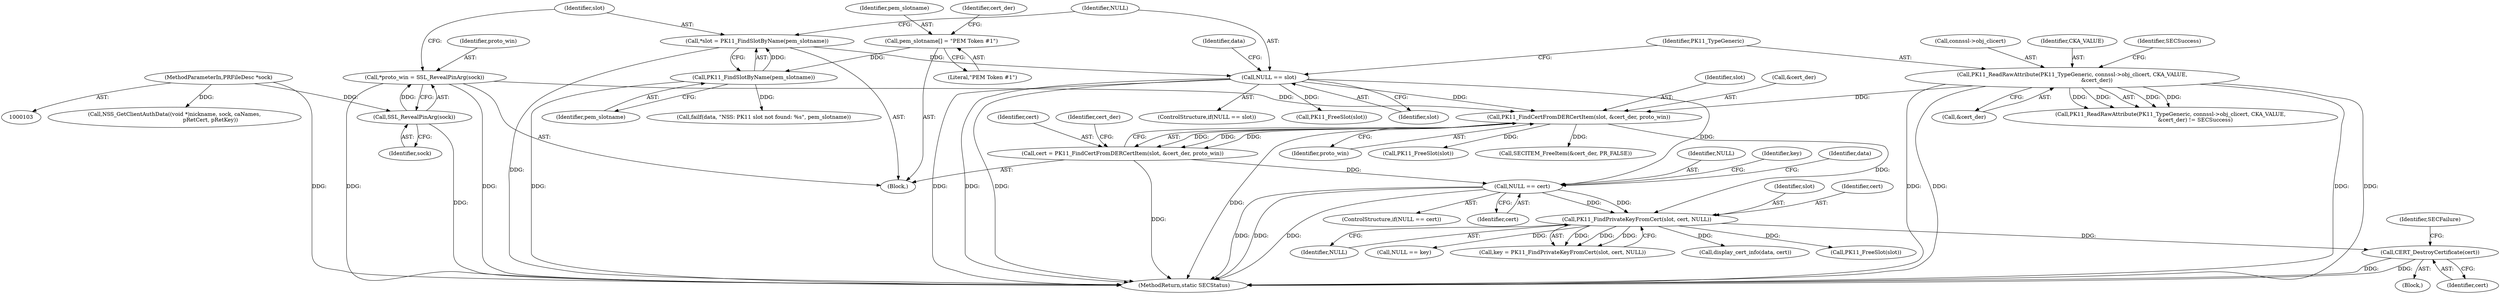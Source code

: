 digraph "0_curl_curl-7_50_2~32@pointer" {
"1000221" [label="(Call,CERT_DestroyCertificate(cert))"];
"1000207" [label="(Call,PK11_FindPrivateKeyFromCert(slot, cert, NULL))"];
"1000184" [label="(Call,PK11_FindCertFromDERCertItem(slot, &cert_der, proto_win))"];
"1000153" [label="(Call,NULL == slot)"];
"1000148" [label="(Call,*slot = PK11_FindSlotByName(pem_slotname))"];
"1000150" [label="(Call,PK11_FindSlotByName(pem_slotname))"];
"1000134" [label="(Call,pem_slotname[] = \"PEM Token #1\")"];
"1000165" [label="(Call,PK11_ReadRawAttribute(PK11_TypeGeneric, connssl->obj_clicert, CKA_VALUE,\n                             &cert_der))"];
"1000141" [label="(Call,*proto_win = SSL_RevealPinArg(sock))"];
"1000143" [label="(Call,SSL_RevealPinArg(sock))"];
"1000105" [label="(MethodParameterIn,PRFileDesc *sock)"];
"1000194" [label="(Call,NULL == cert)"];
"1000182" [label="(Call,cert = PK11_FindCertFromDERCertItem(slot, &cert_der, proto_win))"];
"1000205" [label="(Call,key = PK11_FindPrivateKeyFromCert(slot, cert, NULL))"];
"1000154" [label="(Identifier,NULL)"];
"1000135" [label="(Identifier,pem_slotname)"];
"1000201" [label="(Call,PK11_FreeSlot(slot))"];
"1000142" [label="(Identifier,proto_win)"];
"1000189" [label="(Call,SECITEM_FreeItem(&cert_der, PR_FALSE))"];
"1000148" [label="(Call,*slot = PK11_FindSlotByName(pem_slotname))"];
"1000228" [label="(Call,display_cert_info(data, cert))"];
"1000195" [label="(Identifier,NULL)"];
"1000217" [label="(Block,)"];
"1000185" [label="(Identifier,slot)"];
"1000245" [label="(Call,NSS_GetClientAuthData((void *)nickname, sock, caNames,\n                                          pRetCert, pRetKey))"];
"1000193" [label="(ControlStructure,if(NULL == cert))"];
"1000208" [label="(Identifier,slot)"];
"1000182" [label="(Call,cert = PK11_FindCertFromDERCertItem(slot, &cert_der, proto_win))"];
"1000149" [label="(Identifier,slot)"];
"1000196" [label="(Identifier,cert)"];
"1000155" [label="(Identifier,slot)"];
"1000211" [label="(Call,PK11_FreeSlot(slot))"];
"1000224" [label="(Identifier,SECFailure)"];
"1000139" [label="(Identifier,cert_der)"];
"1000307" [label="(MethodReturn,static SECStatus)"];
"1000171" [label="(Call,&cert_der)"];
"1000166" [label="(Identifier,PK11_TypeGeneric)"];
"1000170" [label="(Identifier,CKA_VALUE)"];
"1000152" [label="(ControlStructure,if(NULL == slot))"];
"1000206" [label="(Identifier,key)"];
"1000209" [label="(Identifier,cert)"];
"1000178" [label="(Call,PK11_FreeSlot(slot))"];
"1000151" [label="(Identifier,pem_slotname)"];
"1000186" [label="(Call,&cert_der)"];
"1000153" [label="(Call,NULL == slot)"];
"1000144" [label="(Identifier,sock)"];
"1000143" [label="(Call,SSL_RevealPinArg(sock))"];
"1000150" [label="(Call,PK11_FindSlotByName(pem_slotname))"];
"1000164" [label="(Call,PK11_ReadRawAttribute(PK11_TypeGeneric, connssl->obj_clicert, CKA_VALUE,\n                             &cert_der) != SECSuccess)"];
"1000173" [label="(Identifier,SECSuccess)"];
"1000222" [label="(Identifier,cert)"];
"1000132" [label="(Block,)"];
"1000207" [label="(Call,PK11_FindPrivateKeyFromCert(slot, cert, NULL))"];
"1000221" [label="(Call,CERT_DestroyCertificate(cert))"];
"1000165" [label="(Call,PK11_ReadRawAttribute(PK11_TypeGeneric, connssl->obj_clicert, CKA_VALUE,\n                             &cert_der))"];
"1000199" [label="(Identifier,data)"];
"1000141" [label="(Call,*proto_win = SSL_RevealPinArg(sock))"];
"1000194" [label="(Call,NULL == cert)"];
"1000105" [label="(MethodParameterIn,PRFileDesc *sock)"];
"1000158" [label="(Identifier,data)"];
"1000184" [label="(Call,PK11_FindCertFromDERCertItem(slot, &cert_der, proto_win))"];
"1000191" [label="(Identifier,cert_der)"];
"1000210" [label="(Identifier,NULL)"];
"1000136" [label="(Literal,\"PEM Token #1\")"];
"1000167" [label="(Call,connssl->obj_clicert)"];
"1000214" [label="(Call,NULL == key)"];
"1000134" [label="(Call,pem_slotname[] = \"PEM Token #1\")"];
"1000157" [label="(Call,failf(data, \"NSS: PK11 slot not found: %s\", pem_slotname))"];
"1000183" [label="(Identifier,cert)"];
"1000188" [label="(Identifier,proto_win)"];
"1000221" -> "1000217"  [label="AST: "];
"1000221" -> "1000222"  [label="CFG: "];
"1000222" -> "1000221"  [label="AST: "];
"1000224" -> "1000221"  [label="CFG: "];
"1000221" -> "1000307"  [label="DDG: "];
"1000221" -> "1000307"  [label="DDG: "];
"1000207" -> "1000221"  [label="DDG: "];
"1000207" -> "1000205"  [label="AST: "];
"1000207" -> "1000210"  [label="CFG: "];
"1000208" -> "1000207"  [label="AST: "];
"1000209" -> "1000207"  [label="AST: "];
"1000210" -> "1000207"  [label="AST: "];
"1000205" -> "1000207"  [label="CFG: "];
"1000207" -> "1000205"  [label="DDG: "];
"1000207" -> "1000205"  [label="DDG: "];
"1000207" -> "1000205"  [label="DDG: "];
"1000184" -> "1000207"  [label="DDG: "];
"1000194" -> "1000207"  [label="DDG: "];
"1000194" -> "1000207"  [label="DDG: "];
"1000207" -> "1000211"  [label="DDG: "];
"1000207" -> "1000214"  [label="DDG: "];
"1000207" -> "1000228"  [label="DDG: "];
"1000184" -> "1000182"  [label="AST: "];
"1000184" -> "1000188"  [label="CFG: "];
"1000185" -> "1000184"  [label="AST: "];
"1000186" -> "1000184"  [label="AST: "];
"1000188" -> "1000184"  [label="AST: "];
"1000182" -> "1000184"  [label="CFG: "];
"1000184" -> "1000307"  [label="DDG: "];
"1000184" -> "1000182"  [label="DDG: "];
"1000184" -> "1000182"  [label="DDG: "];
"1000184" -> "1000182"  [label="DDG: "];
"1000153" -> "1000184"  [label="DDG: "];
"1000165" -> "1000184"  [label="DDG: "];
"1000141" -> "1000184"  [label="DDG: "];
"1000184" -> "1000189"  [label="DDG: "];
"1000184" -> "1000201"  [label="DDG: "];
"1000153" -> "1000152"  [label="AST: "];
"1000153" -> "1000155"  [label="CFG: "];
"1000154" -> "1000153"  [label="AST: "];
"1000155" -> "1000153"  [label="AST: "];
"1000158" -> "1000153"  [label="CFG: "];
"1000166" -> "1000153"  [label="CFG: "];
"1000153" -> "1000307"  [label="DDG: "];
"1000153" -> "1000307"  [label="DDG: "];
"1000153" -> "1000307"  [label="DDG: "];
"1000148" -> "1000153"  [label="DDG: "];
"1000153" -> "1000178"  [label="DDG: "];
"1000153" -> "1000194"  [label="DDG: "];
"1000148" -> "1000132"  [label="AST: "];
"1000148" -> "1000150"  [label="CFG: "];
"1000149" -> "1000148"  [label="AST: "];
"1000150" -> "1000148"  [label="AST: "];
"1000154" -> "1000148"  [label="CFG: "];
"1000148" -> "1000307"  [label="DDG: "];
"1000150" -> "1000148"  [label="DDG: "];
"1000150" -> "1000151"  [label="CFG: "];
"1000151" -> "1000150"  [label="AST: "];
"1000150" -> "1000307"  [label="DDG: "];
"1000134" -> "1000150"  [label="DDG: "];
"1000150" -> "1000157"  [label="DDG: "];
"1000134" -> "1000132"  [label="AST: "];
"1000134" -> "1000136"  [label="CFG: "];
"1000135" -> "1000134"  [label="AST: "];
"1000136" -> "1000134"  [label="AST: "];
"1000139" -> "1000134"  [label="CFG: "];
"1000165" -> "1000164"  [label="AST: "];
"1000165" -> "1000171"  [label="CFG: "];
"1000166" -> "1000165"  [label="AST: "];
"1000167" -> "1000165"  [label="AST: "];
"1000170" -> "1000165"  [label="AST: "];
"1000171" -> "1000165"  [label="AST: "];
"1000173" -> "1000165"  [label="CFG: "];
"1000165" -> "1000307"  [label="DDG: "];
"1000165" -> "1000307"  [label="DDG: "];
"1000165" -> "1000307"  [label="DDG: "];
"1000165" -> "1000307"  [label="DDG: "];
"1000165" -> "1000164"  [label="DDG: "];
"1000165" -> "1000164"  [label="DDG: "];
"1000165" -> "1000164"  [label="DDG: "];
"1000165" -> "1000164"  [label="DDG: "];
"1000141" -> "1000132"  [label="AST: "];
"1000141" -> "1000143"  [label="CFG: "];
"1000142" -> "1000141"  [label="AST: "];
"1000143" -> "1000141"  [label="AST: "];
"1000149" -> "1000141"  [label="CFG: "];
"1000141" -> "1000307"  [label="DDG: "];
"1000141" -> "1000307"  [label="DDG: "];
"1000143" -> "1000141"  [label="DDG: "];
"1000143" -> "1000144"  [label="CFG: "];
"1000144" -> "1000143"  [label="AST: "];
"1000143" -> "1000307"  [label="DDG: "];
"1000105" -> "1000143"  [label="DDG: "];
"1000105" -> "1000103"  [label="AST: "];
"1000105" -> "1000307"  [label="DDG: "];
"1000105" -> "1000245"  [label="DDG: "];
"1000194" -> "1000193"  [label="AST: "];
"1000194" -> "1000196"  [label="CFG: "];
"1000195" -> "1000194"  [label="AST: "];
"1000196" -> "1000194"  [label="AST: "];
"1000199" -> "1000194"  [label="CFG: "];
"1000206" -> "1000194"  [label="CFG: "];
"1000194" -> "1000307"  [label="DDG: "];
"1000194" -> "1000307"  [label="DDG: "];
"1000194" -> "1000307"  [label="DDG: "];
"1000182" -> "1000194"  [label="DDG: "];
"1000182" -> "1000132"  [label="AST: "];
"1000183" -> "1000182"  [label="AST: "];
"1000191" -> "1000182"  [label="CFG: "];
"1000182" -> "1000307"  [label="DDG: "];
}
